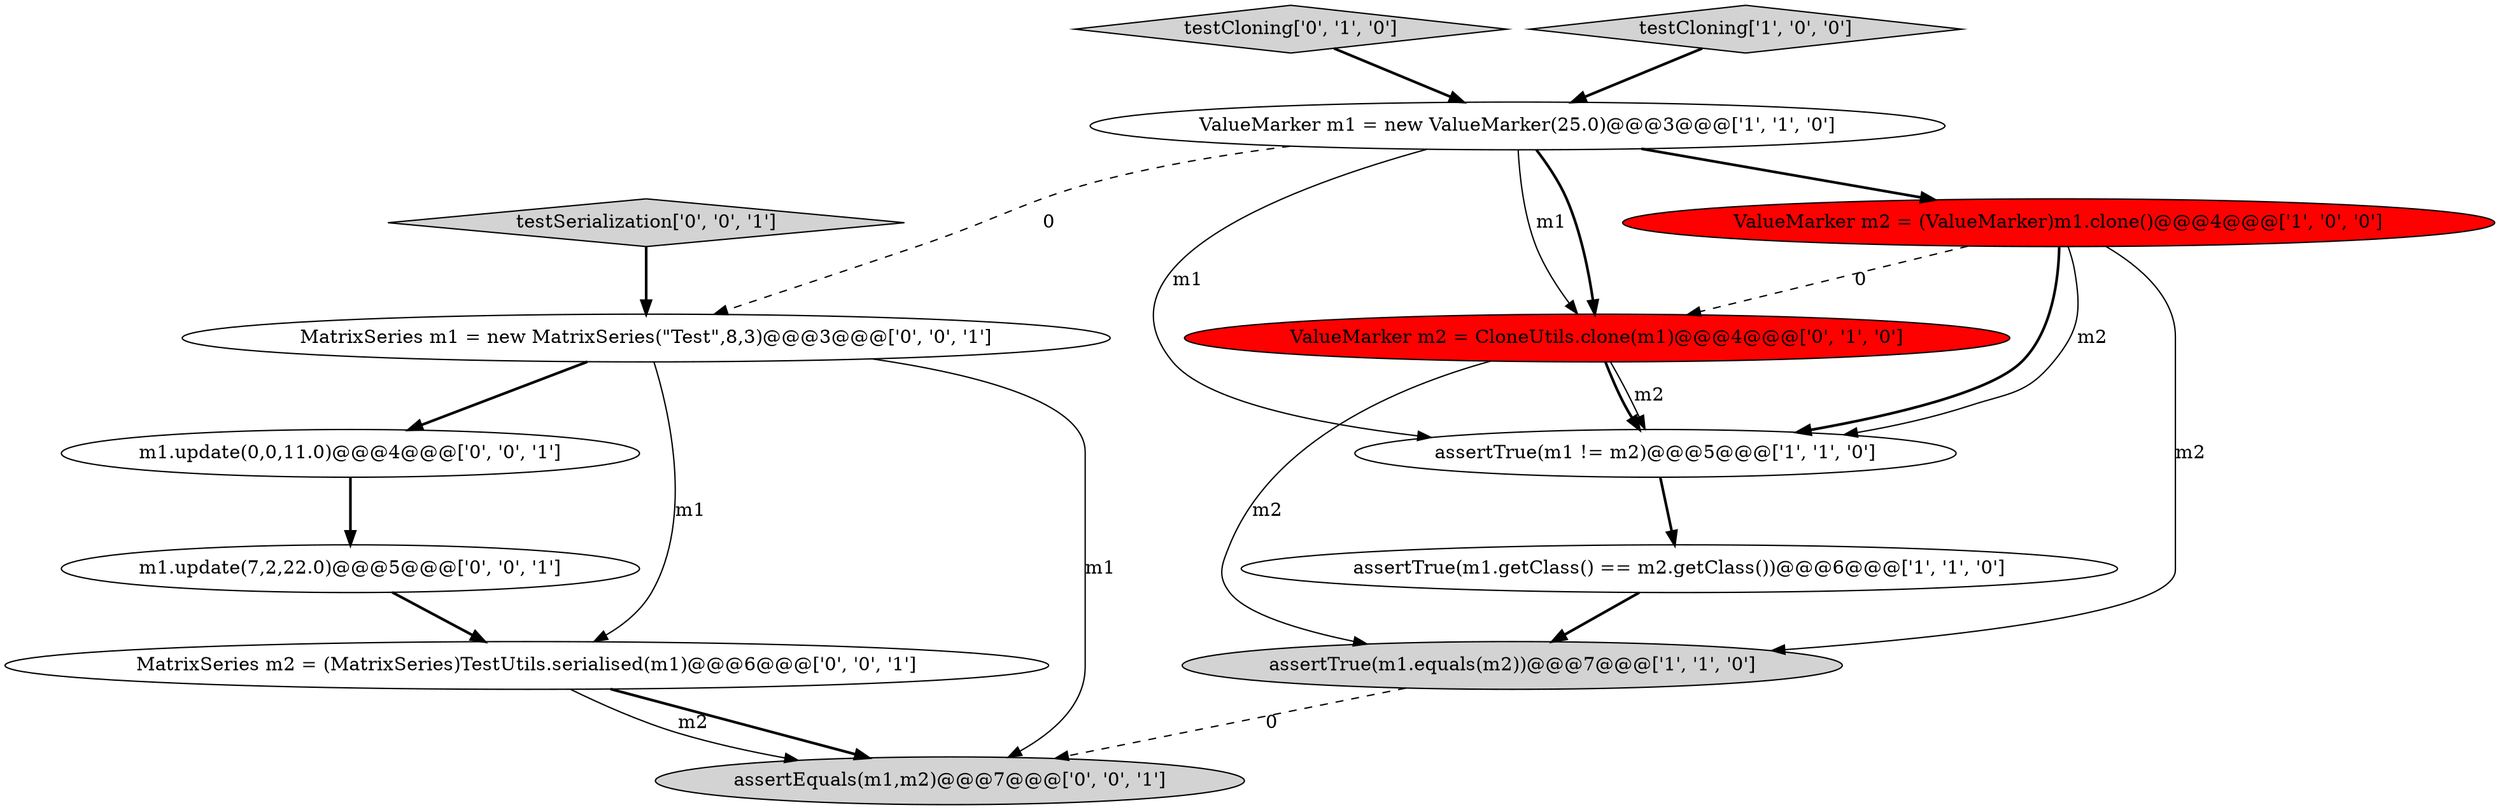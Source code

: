 digraph {
6 [style = filled, label = "testCloning['0', '1', '0']", fillcolor = lightgray, shape = diamond image = "AAA0AAABBB2BBB"];
9 [style = filled, label = "m1.update(7,2,22.0)@@@5@@@['0', '0', '1']", fillcolor = white, shape = ellipse image = "AAA0AAABBB3BBB"];
11 [style = filled, label = "assertEquals(m1,m2)@@@7@@@['0', '0', '1']", fillcolor = lightgray, shape = ellipse image = "AAA0AAABBB3BBB"];
3 [style = filled, label = "assertTrue(m1.getClass() == m2.getClass())@@@6@@@['1', '1', '0']", fillcolor = white, shape = ellipse image = "AAA0AAABBB1BBB"];
5 [style = filled, label = "testCloning['1', '0', '0']", fillcolor = lightgray, shape = diamond image = "AAA0AAABBB1BBB"];
13 [style = filled, label = "MatrixSeries m2 = (MatrixSeries)TestUtils.serialised(m1)@@@6@@@['0', '0', '1']", fillcolor = white, shape = ellipse image = "AAA0AAABBB3BBB"];
0 [style = filled, label = "ValueMarker m1 = new ValueMarker(25.0)@@@3@@@['1', '1', '0']", fillcolor = white, shape = ellipse image = "AAA0AAABBB1BBB"];
8 [style = filled, label = "m1.update(0,0,11.0)@@@4@@@['0', '0', '1']", fillcolor = white, shape = ellipse image = "AAA0AAABBB3BBB"];
1 [style = filled, label = "assertTrue(m1.equals(m2))@@@7@@@['1', '1', '0']", fillcolor = lightgray, shape = ellipse image = "AAA0AAABBB1BBB"];
7 [style = filled, label = "ValueMarker m2 = CloneUtils.clone(m1)@@@4@@@['0', '1', '0']", fillcolor = red, shape = ellipse image = "AAA1AAABBB2BBB"];
12 [style = filled, label = "MatrixSeries m1 = new MatrixSeries(\"Test\",8,3)@@@3@@@['0', '0', '1']", fillcolor = white, shape = ellipse image = "AAA0AAABBB3BBB"];
4 [style = filled, label = "assertTrue(m1 != m2)@@@5@@@['1', '1', '0']", fillcolor = white, shape = ellipse image = "AAA0AAABBB1BBB"];
2 [style = filled, label = "ValueMarker m2 = (ValueMarker)m1.clone()@@@4@@@['1', '0', '0']", fillcolor = red, shape = ellipse image = "AAA1AAABBB1BBB"];
10 [style = filled, label = "testSerialization['0', '0', '1']", fillcolor = lightgray, shape = diamond image = "AAA0AAABBB3BBB"];
4->3 [style = bold, label=""];
12->11 [style = solid, label="m1"];
3->1 [style = bold, label=""];
7->1 [style = solid, label="m2"];
0->7 [style = solid, label="m1"];
0->2 [style = bold, label=""];
6->0 [style = bold, label=""];
7->4 [style = bold, label=""];
0->12 [style = dashed, label="0"];
2->7 [style = dashed, label="0"];
2->4 [style = bold, label=""];
13->11 [style = bold, label=""];
2->4 [style = solid, label="m2"];
0->7 [style = bold, label=""];
0->4 [style = solid, label="m1"];
12->13 [style = solid, label="m1"];
5->0 [style = bold, label=""];
10->12 [style = bold, label=""];
12->8 [style = bold, label=""];
7->4 [style = solid, label="m2"];
1->11 [style = dashed, label="0"];
8->9 [style = bold, label=""];
2->1 [style = solid, label="m2"];
13->11 [style = solid, label="m2"];
9->13 [style = bold, label=""];
}
